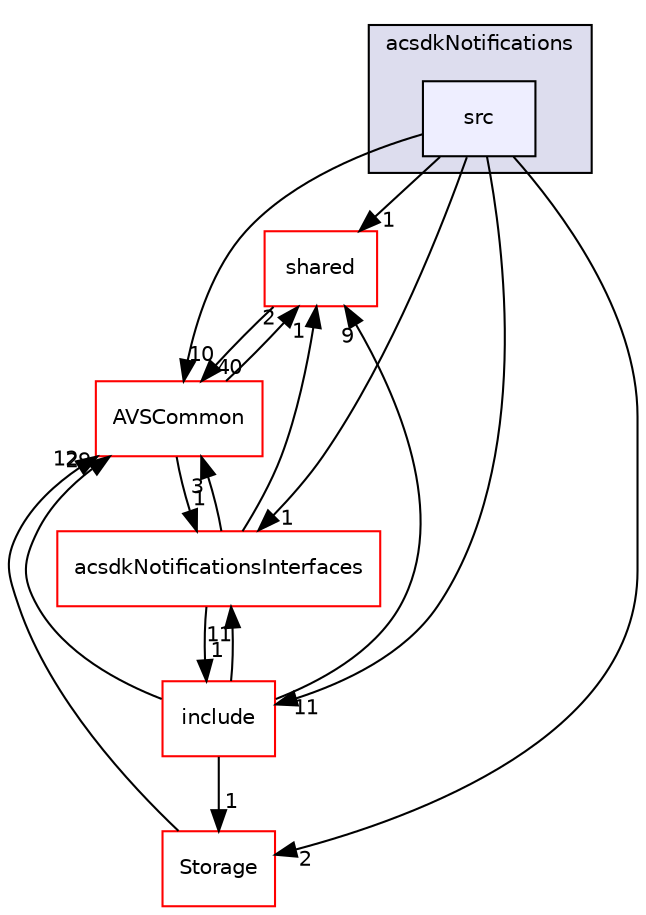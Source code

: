 digraph "/workplace/avs-device-sdk/capabilities/Notifications/acsdkNotifications/src" {
  compound=true
  node [ fontsize="10", fontname="Helvetica"];
  edge [ labelfontsize="10", labelfontname="Helvetica"];
  subgraph clusterdir_c561697a2a7f13e0483afc1a192409a3 {
    graph [ bgcolor="#ddddee", pencolor="black", label="acsdkNotifications" fontname="Helvetica", fontsize="10", URL="dir_c561697a2a7f13e0483afc1a192409a3.html"]
  dir_9d184a7d37963f3f1c8aea45a948a86e [shape=box, label="src", style="filled", fillcolor="#eeeeff", pencolor="black", URL="dir_9d184a7d37963f3f1c8aea45a948a86e.html"];
  }
  dir_9982052f7ce695d12571567315b2fafa [shape=box label="shared" fillcolor="white" style="filled" color="red" URL="dir_9982052f7ce695d12571567315b2fafa.html"];
  dir_d29c5f5a2915d6c5388c9daae4f109c7 [shape=box label="Storage" fillcolor="white" style="filled" color="red" URL="dir_d29c5f5a2915d6c5388c9daae4f109c7.html"];
  dir_13e65effb2bde530b17b3d5eefcd0266 [shape=box label="AVSCommon" fillcolor="white" style="filled" color="red" URL="dir_13e65effb2bde530b17b3d5eefcd0266.html"];
  dir_32457a92ec50e6583d325bd5e2d9f88d [shape=box label="acsdkNotificationsInterfaces" fillcolor="white" style="filled" color="red" URL="dir_32457a92ec50e6583d325bd5e2d9f88d.html"];
  dir_09c3178ac86c6d0f942bd1f815522eaa [shape=box label="include" fillcolor="white" style="filled" color="red" URL="dir_09c3178ac86c6d0f942bd1f815522eaa.html"];
  dir_9982052f7ce695d12571567315b2fafa->dir_13e65effb2bde530b17b3d5eefcd0266 [headlabel="40", labeldistance=1.5 headhref="dir_000116_000017.html"];
  dir_d29c5f5a2915d6c5388c9daae4f109c7->dir_13e65effb2bde530b17b3d5eefcd0266 [headlabel="12", labeldistance=1.5 headhref="dir_000793_000017.html"];
  dir_13e65effb2bde530b17b3d5eefcd0266->dir_9982052f7ce695d12571567315b2fafa [headlabel="2", labeldistance=1.5 headhref="dir_000017_000116.html"];
  dir_13e65effb2bde530b17b3d5eefcd0266->dir_32457a92ec50e6583d325bd5e2d9f88d [headlabel="1", labeldistance=1.5 headhref="dir_000017_000411.html"];
  dir_32457a92ec50e6583d325bd5e2d9f88d->dir_9982052f7ce695d12571567315b2fafa [headlabel="1", labeldistance=1.5 headhref="dir_000411_000116.html"];
  dir_32457a92ec50e6583d325bd5e2d9f88d->dir_13e65effb2bde530b17b3d5eefcd0266 [headlabel="3", labeldistance=1.5 headhref="dir_000411_000017.html"];
  dir_32457a92ec50e6583d325bd5e2d9f88d->dir_09c3178ac86c6d0f942bd1f815522eaa [headlabel="1", labeldistance=1.5 headhref="dir_000411_000166.html"];
  dir_09c3178ac86c6d0f942bd1f815522eaa->dir_9982052f7ce695d12571567315b2fafa [headlabel="9", labeldistance=1.5 headhref="dir_000166_000116.html"];
  dir_09c3178ac86c6d0f942bd1f815522eaa->dir_d29c5f5a2915d6c5388c9daae4f109c7 [headlabel="1", labeldistance=1.5 headhref="dir_000166_000793.html"];
  dir_09c3178ac86c6d0f942bd1f815522eaa->dir_13e65effb2bde530b17b3d5eefcd0266 [headlabel="29", labeldistance=1.5 headhref="dir_000166_000017.html"];
  dir_09c3178ac86c6d0f942bd1f815522eaa->dir_32457a92ec50e6583d325bd5e2d9f88d [headlabel="11", labeldistance=1.5 headhref="dir_000166_000411.html"];
  dir_9d184a7d37963f3f1c8aea45a948a86e->dir_9982052f7ce695d12571567315b2fafa [headlabel="1", labeldistance=1.5 headhref="dir_000409_000116.html"];
  dir_9d184a7d37963f3f1c8aea45a948a86e->dir_d29c5f5a2915d6c5388c9daae4f109c7 [headlabel="2", labeldistance=1.5 headhref="dir_000409_000793.html"];
  dir_9d184a7d37963f3f1c8aea45a948a86e->dir_13e65effb2bde530b17b3d5eefcd0266 [headlabel="10", labeldistance=1.5 headhref="dir_000409_000017.html"];
  dir_9d184a7d37963f3f1c8aea45a948a86e->dir_32457a92ec50e6583d325bd5e2d9f88d [headlabel="1", labeldistance=1.5 headhref="dir_000409_000411.html"];
  dir_9d184a7d37963f3f1c8aea45a948a86e->dir_09c3178ac86c6d0f942bd1f815522eaa [headlabel="11", labeldistance=1.5 headhref="dir_000409_000166.html"];
}
